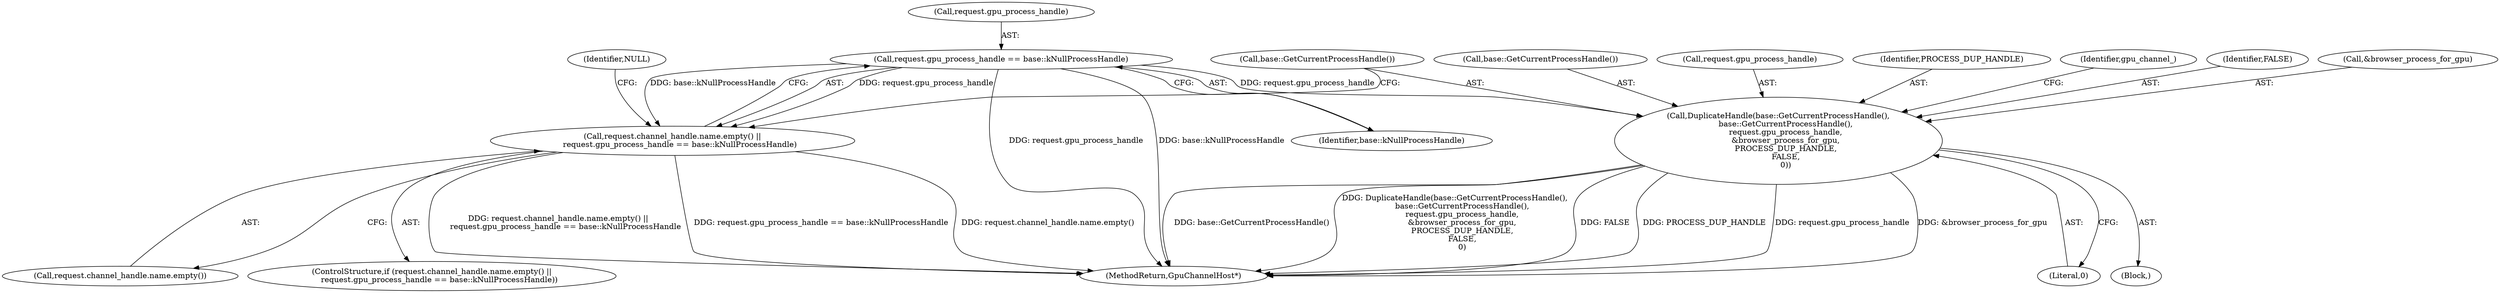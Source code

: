 digraph "1_Chrome_cd0bd79d6ebdb72183e6f0833673464cc10b3600_0@del" {
"1000132" [label="(Call,request.gpu_process_handle == base::kNullProcessHandle)"];
"1000130" [label="(Call,request.channel_handle.name.empty() ||\n      request.gpu_process_handle == base::kNullProcessHandle)"];
"1000140" [label="(Call,DuplicateHandle(base::GetCurrentProcessHandle(),\n      base::GetCurrentProcessHandle(),\n      request.gpu_process_handle,\n      &browser_process_for_gpu,\n      PROCESS_DUP_HANDLE,\n      FALSE,\n      0))"];
"1000131" [label="(Call,request.channel_handle.name.empty())"];
"1000102" [label="(Block,)"];
"1000170" [label="(MethodReturn,GpuChannelHost*)"];
"1000150" [label="(Literal,0)"];
"1000136" [label="(Identifier,base::kNullProcessHandle)"];
"1000142" [label="(Call,base::GetCurrentProcessHandle())"];
"1000143" [label="(Call,request.gpu_process_handle)"];
"1000132" [label="(Call,request.gpu_process_handle == base::kNullProcessHandle)"];
"1000148" [label="(Identifier,PROCESS_DUP_HANDLE)"];
"1000140" [label="(Call,DuplicateHandle(base::GetCurrentProcessHandle(),\n      base::GetCurrentProcessHandle(),\n      request.gpu_process_handle,\n      &browser_process_for_gpu,\n      PROCESS_DUP_HANDLE,\n      FALSE,\n      0))"];
"1000152" [label="(Identifier,gpu_channel_)"];
"1000138" [label="(Identifier,NULL)"];
"1000141" [label="(Call,base::GetCurrentProcessHandle())"];
"1000149" [label="(Identifier,FALSE)"];
"1000133" [label="(Call,request.gpu_process_handle)"];
"1000146" [label="(Call,&browser_process_for_gpu)"];
"1000130" [label="(Call,request.channel_handle.name.empty() ||\n      request.gpu_process_handle == base::kNullProcessHandle)"];
"1000129" [label="(ControlStructure,if (request.channel_handle.name.empty() ||\n      request.gpu_process_handle == base::kNullProcessHandle))"];
"1000132" -> "1000130"  [label="AST: "];
"1000132" -> "1000136"  [label="CFG: "];
"1000133" -> "1000132"  [label="AST: "];
"1000136" -> "1000132"  [label="AST: "];
"1000130" -> "1000132"  [label="CFG: "];
"1000132" -> "1000170"  [label="DDG: request.gpu_process_handle"];
"1000132" -> "1000170"  [label="DDG: base::kNullProcessHandle"];
"1000132" -> "1000130"  [label="DDG: request.gpu_process_handle"];
"1000132" -> "1000130"  [label="DDG: base::kNullProcessHandle"];
"1000132" -> "1000140"  [label="DDG: request.gpu_process_handle"];
"1000130" -> "1000129"  [label="AST: "];
"1000130" -> "1000131"  [label="CFG: "];
"1000131" -> "1000130"  [label="AST: "];
"1000138" -> "1000130"  [label="CFG: "];
"1000141" -> "1000130"  [label="CFG: "];
"1000130" -> "1000170"  [label="DDG: request.channel_handle.name.empty() ||\n      request.gpu_process_handle == base::kNullProcessHandle"];
"1000130" -> "1000170"  [label="DDG: request.gpu_process_handle == base::kNullProcessHandle"];
"1000130" -> "1000170"  [label="DDG: request.channel_handle.name.empty()"];
"1000140" -> "1000102"  [label="AST: "];
"1000140" -> "1000150"  [label="CFG: "];
"1000141" -> "1000140"  [label="AST: "];
"1000142" -> "1000140"  [label="AST: "];
"1000143" -> "1000140"  [label="AST: "];
"1000146" -> "1000140"  [label="AST: "];
"1000148" -> "1000140"  [label="AST: "];
"1000149" -> "1000140"  [label="AST: "];
"1000150" -> "1000140"  [label="AST: "];
"1000152" -> "1000140"  [label="CFG: "];
"1000140" -> "1000170"  [label="DDG: base::GetCurrentProcessHandle()"];
"1000140" -> "1000170"  [label="DDG: DuplicateHandle(base::GetCurrentProcessHandle(),\n      base::GetCurrentProcessHandle(),\n      request.gpu_process_handle,\n      &browser_process_for_gpu,\n      PROCESS_DUP_HANDLE,\n      FALSE,\n      0)"];
"1000140" -> "1000170"  [label="DDG: FALSE"];
"1000140" -> "1000170"  [label="DDG: PROCESS_DUP_HANDLE"];
"1000140" -> "1000170"  [label="DDG: request.gpu_process_handle"];
"1000140" -> "1000170"  [label="DDG: &browser_process_for_gpu"];
}
